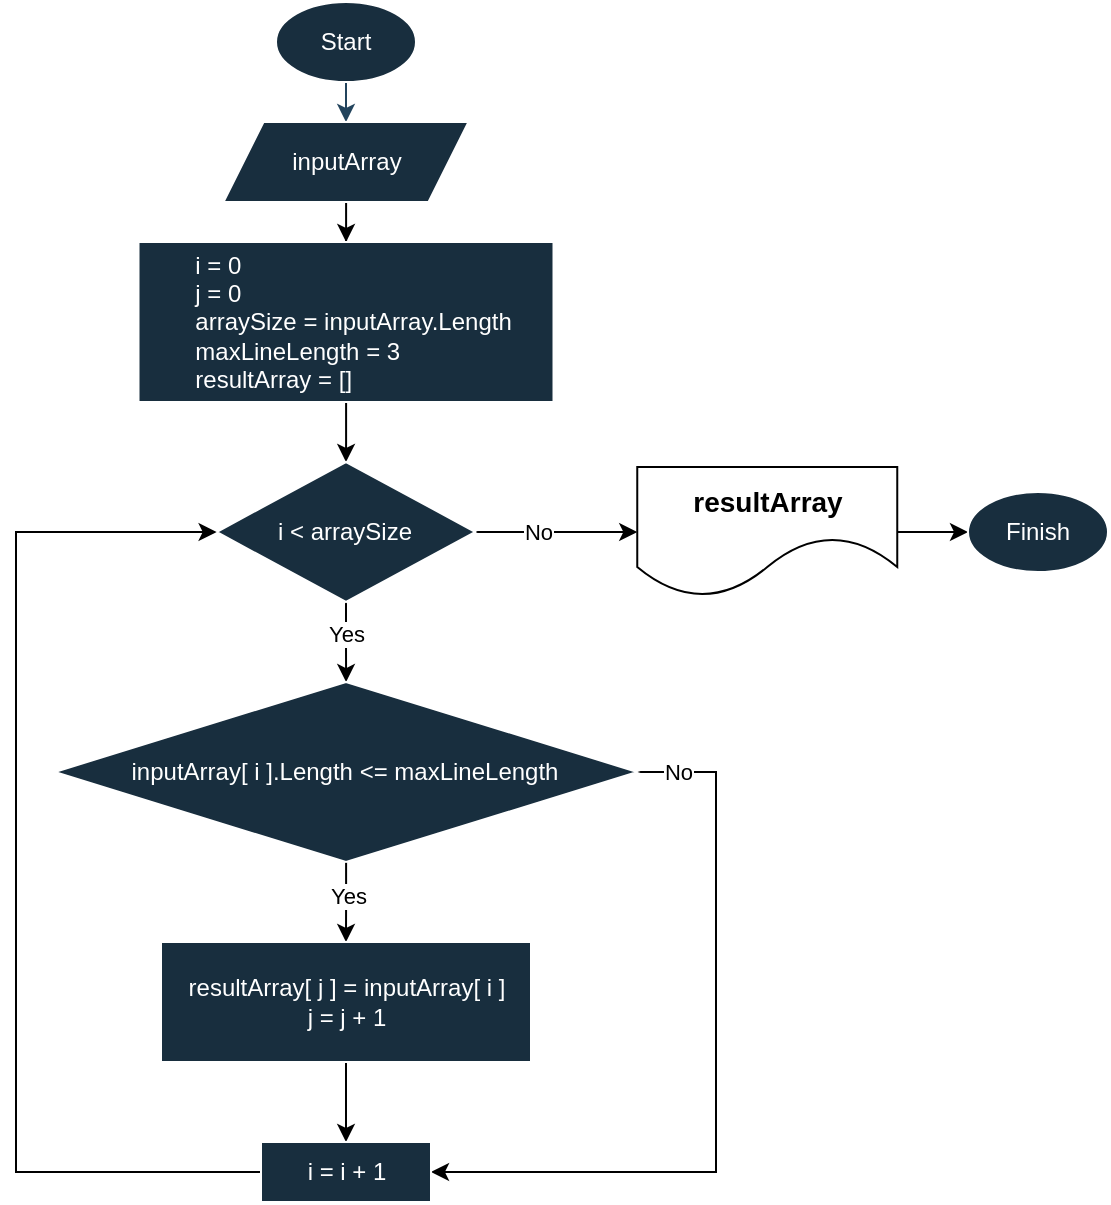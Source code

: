 <mxfile version="24.4.2" type="device">
  <diagram id="C5RBs43oDa-KdzZeNtuy" name="Page-1">
    <mxGraphModel dx="1288" dy="606" grid="1" gridSize="10" guides="1" tooltips="1" connect="1" arrows="1" fold="1" page="1" pageScale="1" pageWidth="827" pageHeight="1169" math="0" shadow="0">
      <root>
        <mxCell id="WIyWlLk6GJQsqaUBKTNV-0" />
        <mxCell id="WIyWlLk6GJQsqaUBKTNV-1" parent="WIyWlLk6GJQsqaUBKTNV-0" />
        <mxCell id="50UMj6tpaxoDjEbPM6p0-1" style="edgeStyle=orthogonalEdgeStyle;orthogonalLoop=1;jettySize=auto;html=1;strokeColor=#23445D;" parent="WIyWlLk6GJQsqaUBKTNV-1" source="50UMj6tpaxoDjEbPM6p0-0" target="50UMj6tpaxoDjEbPM6p0-2" edge="1">
          <mxGeometry relative="1" as="geometry">
            <mxPoint x="289" y="220" as="targetPoint" />
          </mxGeometry>
        </mxCell>
        <mxCell id="50UMj6tpaxoDjEbPM6p0-0" value="Start" style="ellipse;whiteSpace=wrap;html=1;labelBackgroundColor=none;fillColor=#182E3E;strokeColor=#FFFFFF;fontColor=#FFFFFF;rounded=0;" parent="WIyWlLk6GJQsqaUBKTNV-1" vertex="1">
          <mxGeometry x="254" y="140" width="70" height="40" as="geometry" />
        </mxCell>
        <mxCell id="7ltZNvAy2yr2m92RPC9r-1" value="" style="edgeStyle=orthogonalEdgeStyle;rounded=0;orthogonalLoop=1;jettySize=auto;html=1;" edge="1" parent="WIyWlLk6GJQsqaUBKTNV-1" source="50UMj6tpaxoDjEbPM6p0-2" target="7ltZNvAy2yr2m92RPC9r-0">
          <mxGeometry relative="1" as="geometry" />
        </mxCell>
        <mxCell id="50UMj6tpaxoDjEbPM6p0-2" value="inputArray" style="shape=parallelogram;perimeter=parallelogramPerimeter;whiteSpace=wrap;html=1;fixedSize=1;strokeColor=#FFFFFF;fontColor=#FFFFFF;fillColor=#182E3E;" parent="WIyWlLk6GJQsqaUBKTNV-1" vertex="1">
          <mxGeometry x="227.75" y="200" width="122.5" height="40" as="geometry" />
        </mxCell>
        <mxCell id="7ltZNvAy2yr2m92RPC9r-4" value="" style="edgeStyle=orthogonalEdgeStyle;rounded=0;orthogonalLoop=1;jettySize=auto;html=1;" edge="1" parent="WIyWlLk6GJQsqaUBKTNV-1" source="7ltZNvAy2yr2m92RPC9r-0" target="7ltZNvAy2yr2m92RPC9r-3">
          <mxGeometry relative="1" as="geometry" />
        </mxCell>
        <mxCell id="7ltZNvAy2yr2m92RPC9r-0" value="&lt;div style=&quot;&quot;&gt;&lt;span style=&quot;white-space: pre;&quot;&gt;&#x9;&lt;/span&gt;i = 0&lt;/div&gt;&lt;div style=&quot;&quot;&gt;&lt;span style=&quot;white-space: pre;&quot;&gt;&#x9;&lt;/span&gt;j = 0&lt;br&gt;&lt;/div&gt;&lt;div&gt;&lt;span style=&quot;white-space: pre;&quot;&gt;&#x9;&lt;/span&gt;arraySize = inputArray.Length&lt;/div&gt;&lt;div&gt;&lt;span style=&quot;white-space: pre;&quot;&gt;&#x9;&lt;/span&gt;&lt;span style=&quot;background-color: initial;&quot;&gt;maxLineLength = 3&lt;/span&gt;&lt;/div&gt;&lt;div&gt;&lt;span style=&quot;background-color: initial;&quot;&gt;&lt;span style=&quot;white-space: pre;&quot;&gt;&#x9;&lt;/span&gt;resultArray = []&lt;br&gt;&lt;/span&gt;&lt;/div&gt;" style="whiteSpace=wrap;html=1;fillColor=#182E3E;strokeColor=#FFFFFF;fontColor=#FFFFFF;align=left;" vertex="1" parent="WIyWlLk6GJQsqaUBKTNV-1">
          <mxGeometry x="185.25" y="260" width="207.5" height="80" as="geometry" />
        </mxCell>
        <mxCell id="7ltZNvAy2yr2m92RPC9r-8" style="edgeStyle=orthogonalEdgeStyle;rounded=0;orthogonalLoop=1;jettySize=auto;html=1;" edge="1" parent="WIyWlLk6GJQsqaUBKTNV-1" source="7ltZNvAy2yr2m92RPC9r-3" target="7ltZNvAy2yr2m92RPC9r-7">
          <mxGeometry relative="1" as="geometry" />
        </mxCell>
        <mxCell id="7ltZNvAy2yr2m92RPC9r-12" value="No" style="edgeLabel;html=1;align=center;verticalAlign=middle;resizable=0;points=[];" vertex="1" connectable="0" parent="7ltZNvAy2yr2m92RPC9r-8">
          <mxGeometry x="-0.234" y="-4" relative="1" as="geometry">
            <mxPoint y="-4" as="offset" />
          </mxGeometry>
        </mxCell>
        <mxCell id="7ltZNvAy2yr2m92RPC9r-15" value="" style="edgeStyle=orthogonalEdgeStyle;rounded=0;orthogonalLoop=1;jettySize=auto;html=1;" edge="1" parent="WIyWlLk6GJQsqaUBKTNV-1" source="7ltZNvAy2yr2m92RPC9r-3" target="7ltZNvAy2yr2m92RPC9r-14">
          <mxGeometry relative="1" as="geometry" />
        </mxCell>
        <mxCell id="7ltZNvAy2yr2m92RPC9r-16" value="Yes" style="edgeLabel;html=1;align=center;verticalAlign=middle;resizable=0;points=[];" vertex="1" connectable="0" parent="7ltZNvAy2yr2m92RPC9r-15">
          <mxGeometry x="-0.2" relative="1" as="geometry">
            <mxPoint as="offset" />
          </mxGeometry>
        </mxCell>
        <mxCell id="7ltZNvAy2yr2m92RPC9r-3" value="i &amp;lt; arraySize" style="rhombus;whiteSpace=wrap;html=1;align=center;fillColor=#182E3E;strokeColor=#FFFFFF;fontColor=#FFFFFF;" vertex="1" parent="WIyWlLk6GJQsqaUBKTNV-1">
          <mxGeometry x="224.31" y="370" width="129.38" height="70" as="geometry" />
        </mxCell>
        <mxCell id="7ltZNvAy2yr2m92RPC9r-11" style="edgeStyle=orthogonalEdgeStyle;rounded=0;orthogonalLoop=1;jettySize=auto;html=1;entryX=0;entryY=0.5;entryDx=0;entryDy=0;" edge="1" parent="WIyWlLk6GJQsqaUBKTNV-1" source="7ltZNvAy2yr2m92RPC9r-7" target="7ltZNvAy2yr2m92RPC9r-30">
          <mxGeometry relative="1" as="geometry">
            <mxPoint x="594.0" y="405.0" as="targetPoint" />
          </mxGeometry>
        </mxCell>
        <mxCell id="7ltZNvAy2yr2m92RPC9r-7" value="&lt;font style=&quot;font-size: 14px;&quot;&gt;&lt;b&gt;resultArray&lt;/b&gt;&lt;/font&gt;" style="shape=document;whiteSpace=wrap;html=1;boundedLbl=1;size=0.462;" vertex="1" parent="WIyWlLk6GJQsqaUBKTNV-1">
          <mxGeometry x="434.63" y="372.5" width="130" height="65" as="geometry" />
        </mxCell>
        <mxCell id="7ltZNvAy2yr2m92RPC9r-19" value="" style="edgeStyle=orthogonalEdgeStyle;rounded=0;orthogonalLoop=1;jettySize=auto;html=1;" edge="1" parent="WIyWlLk6GJQsqaUBKTNV-1" source="7ltZNvAy2yr2m92RPC9r-14" target="7ltZNvAy2yr2m92RPC9r-18">
          <mxGeometry relative="1" as="geometry" />
        </mxCell>
        <mxCell id="7ltZNvAy2yr2m92RPC9r-20" value="Yes" style="edgeLabel;html=1;align=center;verticalAlign=middle;resizable=0;points=[];" vertex="1" connectable="0" parent="7ltZNvAy2yr2m92RPC9r-19">
          <mxGeometry x="-0.187" y="1" relative="1" as="geometry">
            <mxPoint as="offset" />
          </mxGeometry>
        </mxCell>
        <mxCell id="7ltZNvAy2yr2m92RPC9r-25" style="edgeStyle=orthogonalEdgeStyle;rounded=0;orthogonalLoop=1;jettySize=auto;html=1;exitX=1;exitY=0.5;exitDx=0;exitDy=0;entryX=1;entryY=0.5;entryDx=0;entryDy=0;" edge="1" parent="WIyWlLk6GJQsqaUBKTNV-1" source="7ltZNvAy2yr2m92RPC9r-14" target="7ltZNvAy2yr2m92RPC9r-22">
          <mxGeometry relative="1" as="geometry">
            <mxPoint x="453.38" y="525" as="sourcePoint" />
            <mxPoint x="334" y="730" as="targetPoint" />
            <Array as="points">
              <mxPoint x="474" y="525" />
              <mxPoint x="474" y="725" />
            </Array>
          </mxGeometry>
        </mxCell>
        <mxCell id="7ltZNvAy2yr2m92RPC9r-26" value="No" style="edgeLabel;html=1;align=center;verticalAlign=middle;resizable=0;points=[];" vertex="1" connectable="0" parent="7ltZNvAy2yr2m92RPC9r-25">
          <mxGeometry x="-0.893" y="1" relative="1" as="geometry">
            <mxPoint y="1" as="offset" />
          </mxGeometry>
        </mxCell>
        <mxCell id="7ltZNvAy2yr2m92RPC9r-14" value="inputArray[ i ].Length &amp;lt;= maxLineLength" style="rhombus;whiteSpace=wrap;html=1;fillColor=#182E3E;strokeColor=#FFFFFF;fontColor=#FFFFFF;" vertex="1" parent="WIyWlLk6GJQsqaUBKTNV-1">
          <mxGeometry x="143.38" y="480" width="291.25" height="90" as="geometry" />
        </mxCell>
        <mxCell id="7ltZNvAy2yr2m92RPC9r-23" value="" style="edgeStyle=orthogonalEdgeStyle;rounded=0;orthogonalLoop=1;jettySize=auto;html=1;" edge="1" parent="WIyWlLk6GJQsqaUBKTNV-1" source="7ltZNvAy2yr2m92RPC9r-18" target="7ltZNvAy2yr2m92RPC9r-22">
          <mxGeometry relative="1" as="geometry" />
        </mxCell>
        <mxCell id="7ltZNvAy2yr2m92RPC9r-18" value="&lt;span style=&quot;text-align: left;&quot;&gt;resultArray[ j ] =&amp;nbsp;&lt;/span&gt;inputArray[ i ]&lt;div&gt;j = j + 1&lt;/div&gt;" style="whiteSpace=wrap;html=1;fillColor=#182E3E;strokeColor=#FFFFFF;fontColor=#FFFFFF;" vertex="1" parent="WIyWlLk6GJQsqaUBKTNV-1">
          <mxGeometry x="196.5" y="610" width="185" height="60" as="geometry" />
        </mxCell>
        <mxCell id="7ltZNvAy2yr2m92RPC9r-27" style="edgeStyle=orthogonalEdgeStyle;rounded=0;orthogonalLoop=1;jettySize=auto;html=1;entryX=0;entryY=0.5;entryDx=0;entryDy=0;" edge="1" parent="WIyWlLk6GJQsqaUBKTNV-1" source="7ltZNvAy2yr2m92RPC9r-22" target="7ltZNvAy2yr2m92RPC9r-3">
          <mxGeometry relative="1" as="geometry">
            <Array as="points">
              <mxPoint x="124" y="725" />
              <mxPoint x="124" y="405" />
            </Array>
          </mxGeometry>
        </mxCell>
        <mxCell id="7ltZNvAy2yr2m92RPC9r-22" value="i = i + 1" style="whiteSpace=wrap;html=1;fillColor=#182E3E;strokeColor=#FFFFFF;fontColor=#FFFFFF;" vertex="1" parent="WIyWlLk6GJQsqaUBKTNV-1">
          <mxGeometry x="246.5" y="710" width="85" height="30" as="geometry" />
        </mxCell>
        <mxCell id="7ltZNvAy2yr2m92RPC9r-30" value="Finish" style="ellipse;whiteSpace=wrap;html=1;labelBackgroundColor=none;fillColor=#182E3E;strokeColor=#FFFFFF;fontColor=#FFFFFF;rounded=0;" vertex="1" parent="WIyWlLk6GJQsqaUBKTNV-1">
          <mxGeometry x="600" y="385" width="70" height="40" as="geometry" />
        </mxCell>
      </root>
    </mxGraphModel>
  </diagram>
</mxfile>
